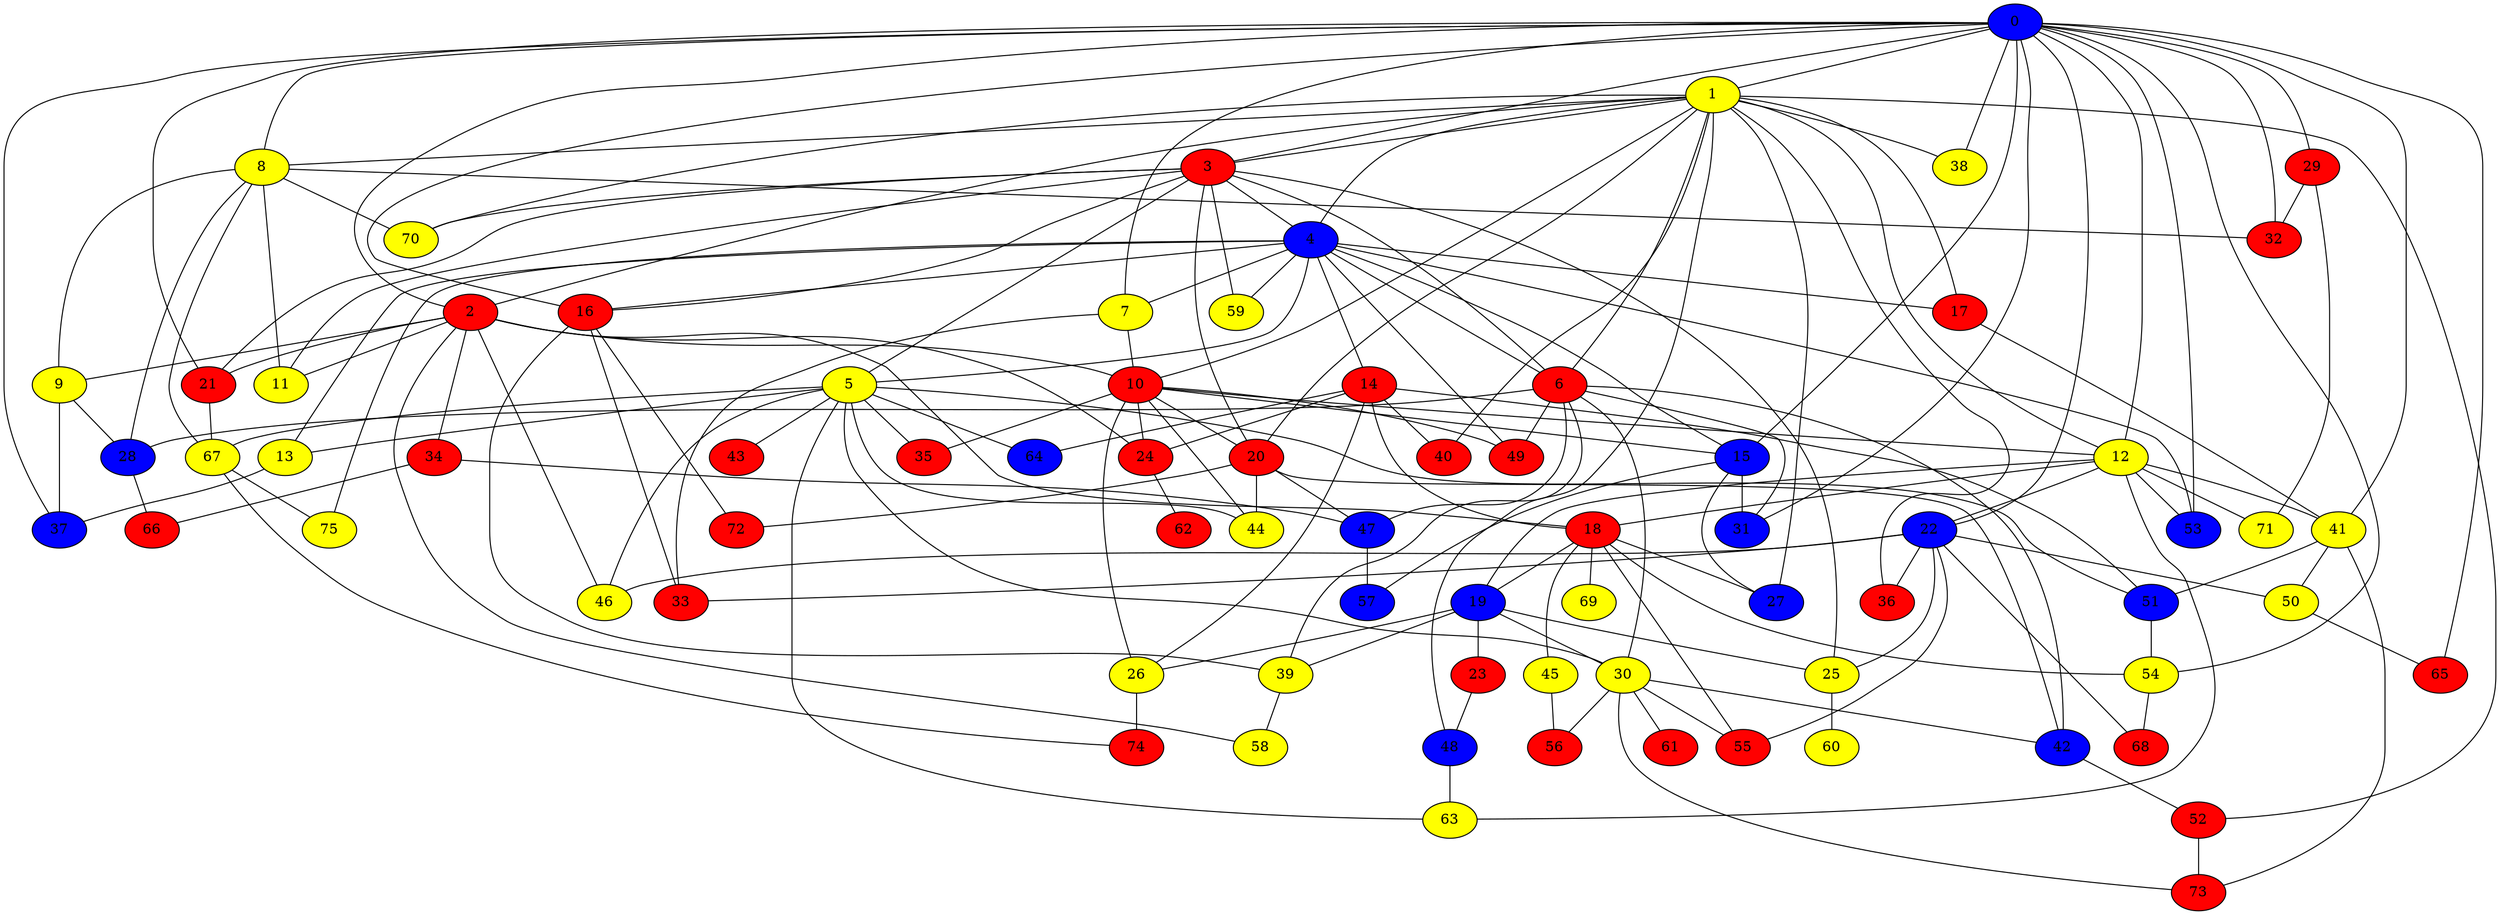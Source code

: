 graph {
0 [style = filled fillcolor = blue];
1 [style = filled fillcolor = yellow];
2 [style = filled fillcolor = red];
3 [style = filled fillcolor = red];
4 [style = filled fillcolor = blue];
5 [style = filled fillcolor = yellow];
6 [style = filled fillcolor = red];
7 [style = filled fillcolor = yellow];
8 [style = filled fillcolor = yellow];
9 [style = filled fillcolor = yellow];
10 [style = filled fillcolor = red];
11 [style = filled fillcolor = yellow];
12 [style = filled fillcolor = yellow];
13 [style = filled fillcolor = yellow];
14 [style = filled fillcolor = red];
15 [style = filled fillcolor = blue];
16 [style = filled fillcolor = red];
17 [style = filled fillcolor = red];
18 [style = filled fillcolor = red];
19 [style = filled fillcolor = blue];
20 [style = filled fillcolor = red];
21 [style = filled fillcolor = red];
22 [style = filled fillcolor = blue];
23 [style = filled fillcolor = red];
24 [style = filled fillcolor = red];
25 [style = filled fillcolor = yellow];
26 [style = filled fillcolor = yellow];
27 [style = filled fillcolor = blue];
28 [style = filled fillcolor = blue];
29 [style = filled fillcolor = red];
30 [style = filled fillcolor = yellow];
31 [style = filled fillcolor = blue];
32 [style = filled fillcolor = red];
33 [style = filled fillcolor = red];
34 [style = filled fillcolor = red];
35 [style = filled fillcolor = red];
36 [style = filled fillcolor = red];
37 [style = filled fillcolor = blue];
38 [style = filled fillcolor = yellow];
39 [style = filled fillcolor = yellow];
40 [style = filled fillcolor = red];
41 [style = filled fillcolor = yellow];
42 [style = filled fillcolor = blue];
43 [style = filled fillcolor = red];
44 [style = filled fillcolor = yellow];
45 [style = filled fillcolor = yellow];
46 [style = filled fillcolor = yellow];
47 [style = filled fillcolor = blue];
48 [style = filled fillcolor = blue];
49 [style = filled fillcolor = red];
50 [style = filled fillcolor = yellow];
51 [style = filled fillcolor = blue];
52 [style = filled fillcolor = red];
53 [style = filled fillcolor = blue];
54 [style = filled fillcolor = yellow];
55 [style = filled fillcolor = red];
56 [style = filled fillcolor = red];
57 [style = filled fillcolor = blue];
58 [style = filled fillcolor = yellow];
59 [style = filled fillcolor = yellow];
60 [style = filled fillcolor = yellow];
61 [style = filled fillcolor = red];
62 [style = filled fillcolor = red];
63 [style = filled fillcolor = yellow];
64 [style = filled fillcolor = blue];
65 [style = filled fillcolor = red];
66 [style = filled fillcolor = red];
67 [style = filled fillcolor = yellow];
68 [style = filled fillcolor = red];
69 [style = filled fillcolor = yellow];
70 [style = filled fillcolor = yellow];
71 [style = filled fillcolor = yellow];
72 [style = filled fillcolor = red];
73 [style = filled fillcolor = red];
74 [style = filled fillcolor = red];
75 [style = filled fillcolor = yellow];
0 -- 1;
0 -- 7;
0 -- 3;
0 -- 2;
0 -- 8;
0 -- 12;
0 -- 15;
0 -- 16;
0 -- 21;
0 -- 22;
0 -- 29;
0 -- 31;
0 -- 32;
0 -- 37;
0 -- 38;
0 -- 41;
0 -- 53;
0 -- 54;
0 -- 65;
1 -- 2;
1 -- 3;
1 -- 4;
1 -- 6;
1 -- 8;
1 -- 10;
1 -- 12;
1 -- 17;
1 -- 20;
1 -- 27;
1 -- 36;
1 -- 38;
1 -- 40;
1 -- 48;
1 -- 52;
1 -- 70;
2 -- 9;
2 -- 10;
2 -- 11;
2 -- 18;
2 -- 21;
2 -- 24;
2 -- 34;
2 -- 46;
2 -- 58;
3 -- 4;
3 -- 5;
3 -- 6;
3 -- 11;
3 -- 16;
3 -- 20;
3 -- 21;
3 -- 25;
3 -- 59;
3 -- 70;
4 -- 5;
4 -- 6;
4 -- 7;
4 -- 13;
4 -- 14;
4 -- 15;
4 -- 16;
4 -- 17;
4 -- 49;
4 -- 53;
4 -- 59;
4 -- 75;
5 -- 13;
5 -- 30;
5 -- 35;
5 -- 43;
5 -- 44;
5 -- 46;
5 -- 51;
5 -- 63;
5 -- 64;
5 -- 67;
6 -- 28;
6 -- 30;
6 -- 31;
6 -- 39;
6 -- 42;
6 -- 47;
6 -- 49;
7 -- 10;
7 -- 33;
8 -- 9;
8 -- 11;
8 -- 28;
8 -- 32;
8 -- 67;
8 -- 70;
9 -- 28;
9 -- 37;
10 -- 12;
10 -- 15;
10 -- 20;
10 -- 24;
10 -- 26;
10 -- 35;
10 -- 44;
10 -- 49;
12 -- 18;
12 -- 19;
12 -- 22;
12 -- 41;
12 -- 53;
12 -- 63;
12 -- 71;
13 -- 37;
14 -- 18;
14 -- 24;
14 -- 26;
14 -- 40;
14 -- 51;
14 -- 64;
15 -- 27;
15 -- 31;
15 -- 57;
16 -- 33;
16 -- 39;
16 -- 72;
17 -- 41;
18 -- 19;
18 -- 27;
18 -- 45;
18 -- 54;
18 -- 55;
18 -- 69;
19 -- 23;
19 -- 25;
19 -- 26;
19 -- 30;
19 -- 39;
20 -- 42;
20 -- 44;
20 -- 47;
20 -- 72;
21 -- 67;
22 -- 25;
22 -- 33;
22 -- 36;
22 -- 46;
22 -- 50;
22 -- 55;
22 -- 68;
23 -- 48;
24 -- 62;
25 -- 60;
26 -- 74;
28 -- 66;
29 -- 32;
29 -- 71;
30 -- 42;
30 -- 55;
30 -- 56;
30 -- 61;
30 -- 73;
34 -- 47;
34 -- 66;
39 -- 58;
41 -- 50;
41 -- 51;
41 -- 73;
42 -- 52;
45 -- 56;
47 -- 57;
48 -- 63;
50 -- 65;
51 -- 54;
52 -- 73;
54 -- 68;
67 -- 74;
67 -- 75;
}
